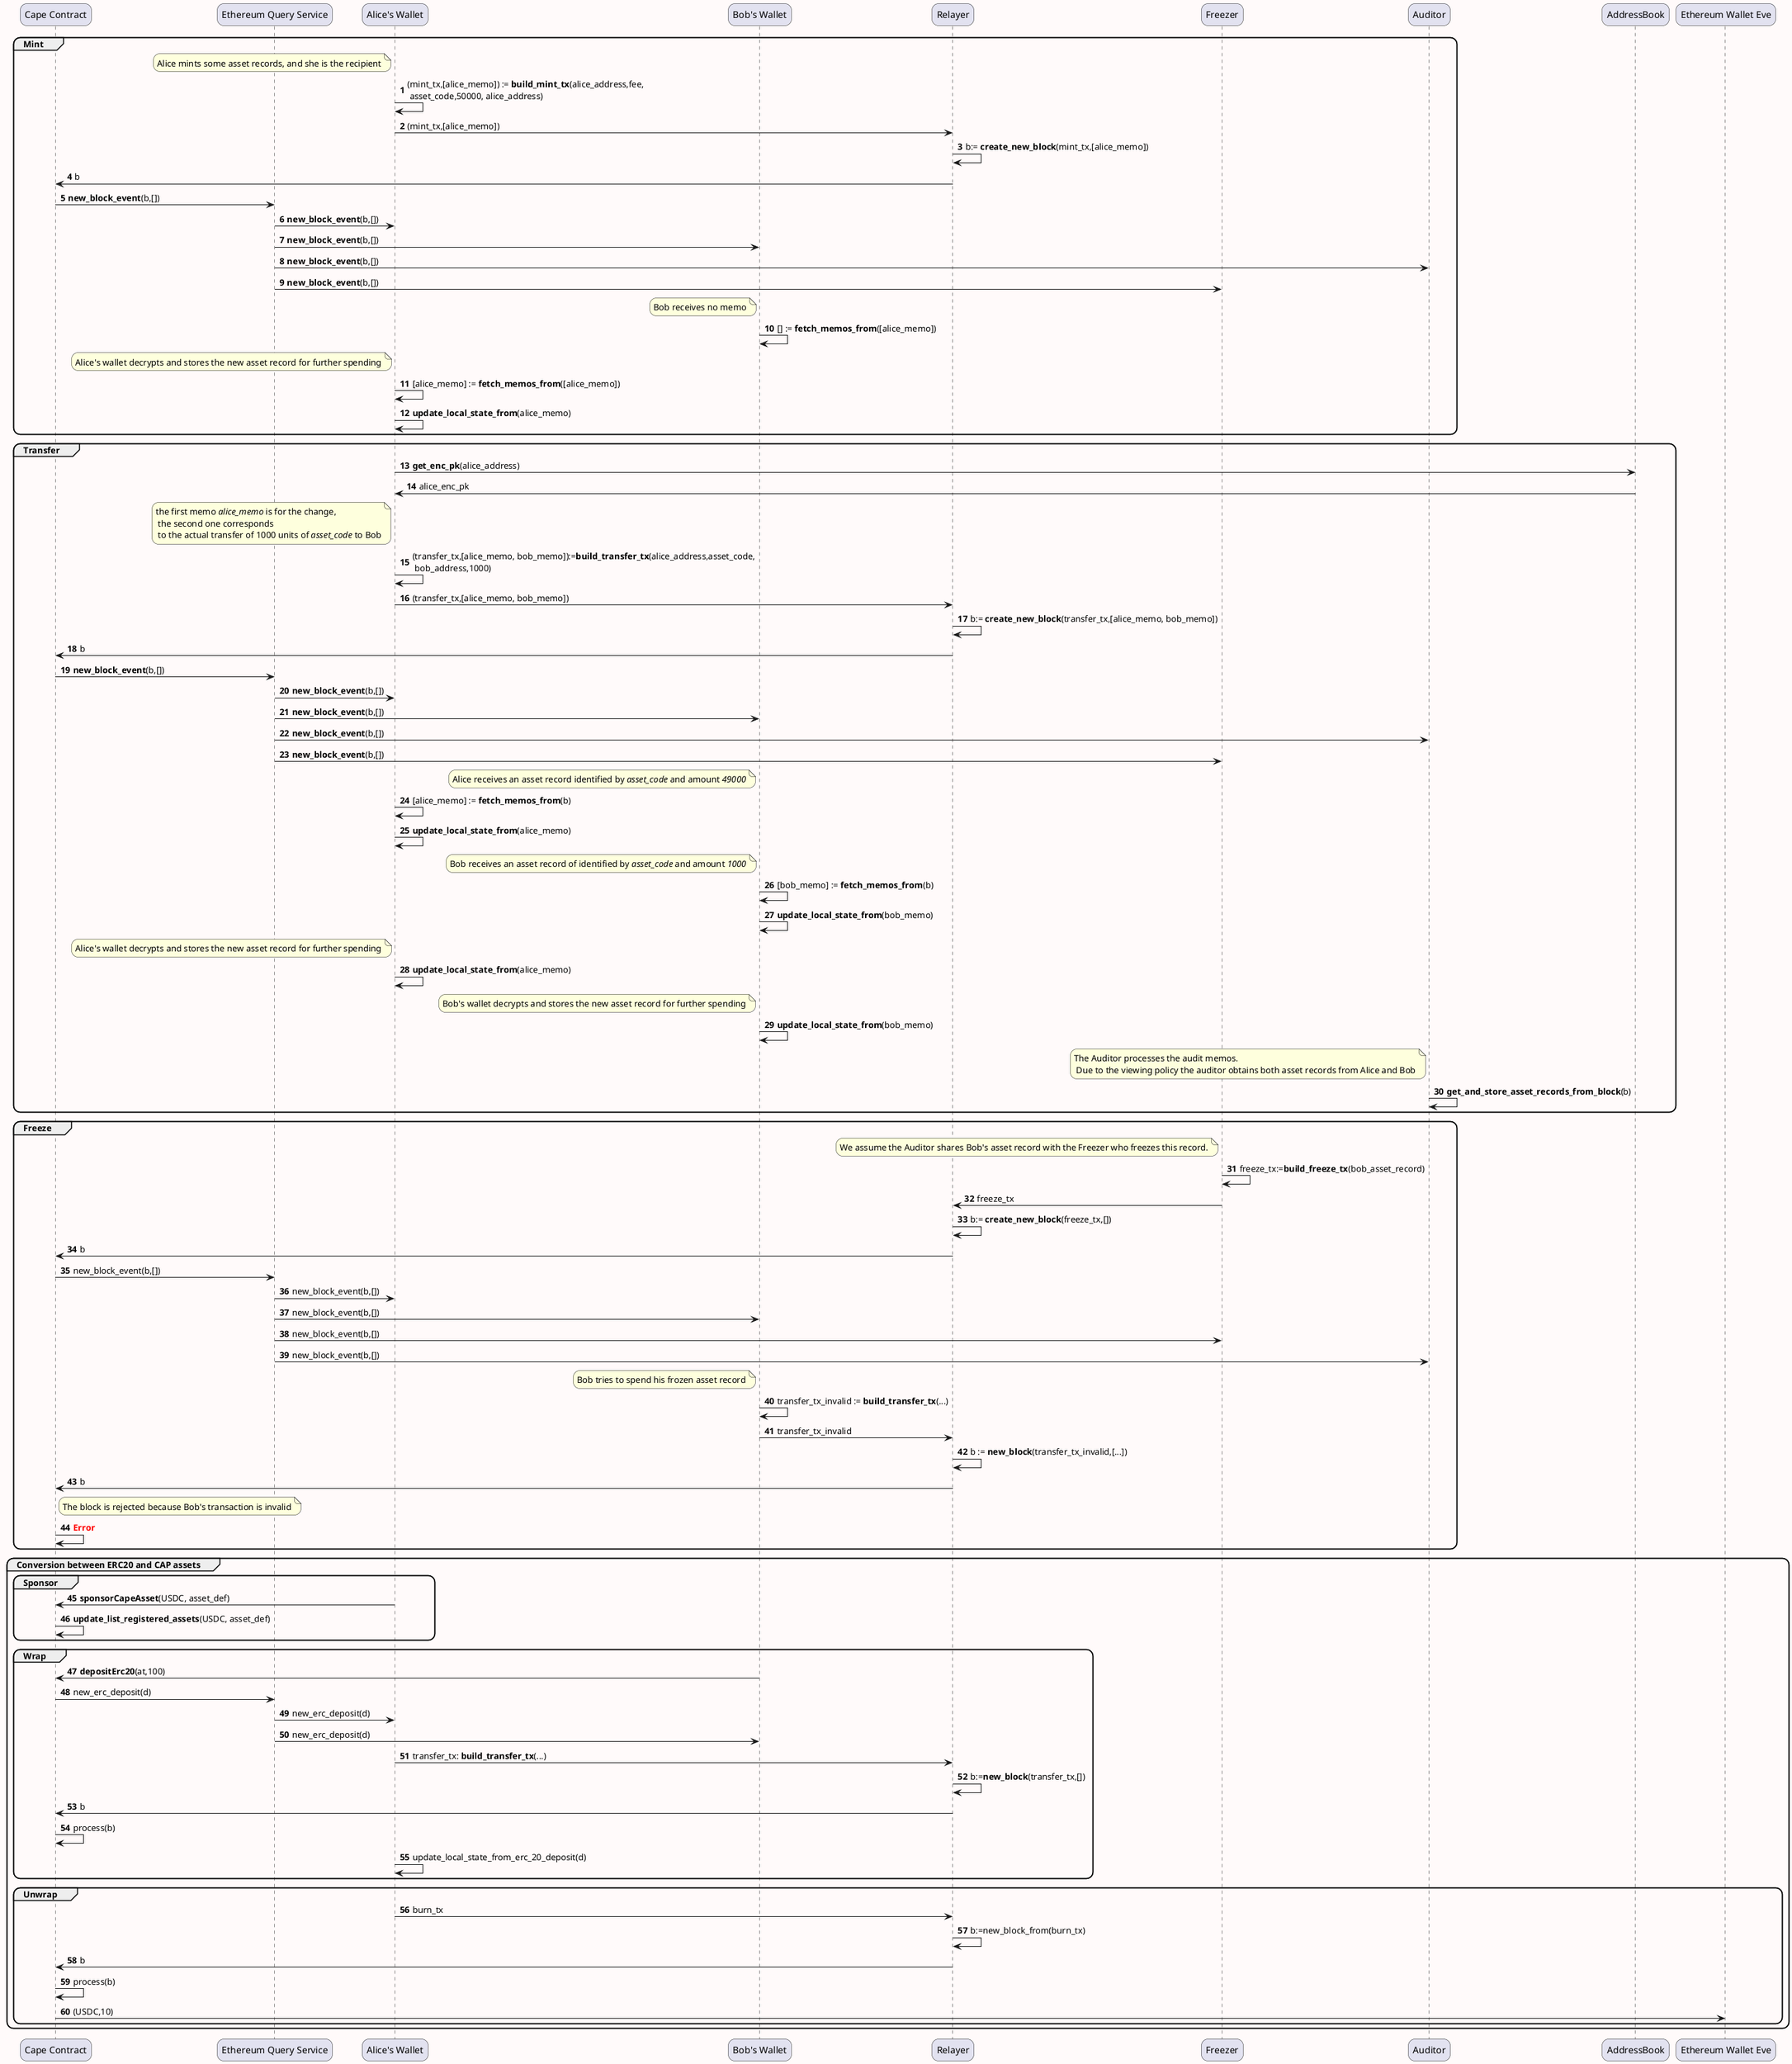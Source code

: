 @startuml
autonumber

skinparam roundcorner 20
skinparam backgroundColor Snow


participant "Cape Contract" as C
participant "Ethereum Query Service" as EQS
participant "Alice's Wallet" as W_A
participant "Bob's Wallet" as W_B
participant "Relayer" as R
participant "Freezer" as F
participant "Auditor" as A
participant "AddressBook" as AB
participant "Ethereum Wallet Eve" as ETH_WX

group Mint
    note left W_A: Alice mints some asset records, and she is the recipient
    W_A -> W_A: (mint_tx,[alice_memo]) := **build_mint_tx**(alice_address,fee, \n asset_code,50000, alice_address)
    W_A -> R: (mint_tx,[alice_memo])
    R -> R: b:= **create_new_block**(mint_tx,[alice_memo])
    R -> C: b
    C -> EQS: **new_block_event**(b,[])
    EQS -> W_A: **new_block_event**(b,[])
    EQS -> W_B: **new_block_event**(b,[])
    EQS -> A: **new_block_event**(b,[])
    EQS -> F: **new_block_event**(b,[])
    note left W_B: Bob receives no memo
    W_B -> W_B: [] := **fetch_memos_from**([alice_memo])
    note left W_A: Alice's wallet decrypts and stores the new asset record for further spending
    W_A -> W_A: [alice_memo] := **fetch_memos_from**([alice_memo])
    W_A -> W_A: **update_local_state_from**(alice_memo)
end group

group Transfer

    W_A -> AB: **get_enc_pk**(alice_address)
    AB -> W_A: alice_enc_pk
    note left W_A: the first memo <i>alice_memo</i> is for the change, \n the second one corresponds \n to the actual transfer of 1000 units of <i>asset_code</i> to Bob
    W_A -> W_A: (transfer_tx,[alice_memo, bob_memo]):=**build_transfer_tx**(alice_address,asset_code,\n bob_address,1000)
    W_A -> R: (transfer_tx,[alice_memo, bob_memo])
    R -> R: b:= **create_new_block**(transfer_tx,[alice_memo, bob_memo])
    R -> C: b
    C -> EQS: **new_block_event**(b,[])
    EQS -> W_A: **new_block_event**(b,[])
    EQS -> W_B: **new_block_event**(b,[])
    EQS -> A: **new_block_event**(b,[])
    EQS -> F: **new_block_event**(b,[])

    note left W_B: Alice receives an asset record identified by <i>asset_code</i> and amount <i>49000</i>
    W_A -> W_A: [alice_memo] := **fetch_memos_from**(b)
    W_A -> W_A: **update_local_state_from**(alice_memo)

    note left W_B: Bob receives an asset record of identified by <i>asset_code</i> and amount <i>1000</i>
    W_B -> W_B: [bob_memo] := **fetch_memos_from**(b)
    W_B -> W_B: **update_local_state_from**(bob_memo)

    note left W_A: Alice's wallet decrypts and stores the new asset record for further spending
    W_A -> W_A: **update_local_state_from**(alice_memo)

    note left W_B: Bob's wallet decrypts and stores the new asset record for further spending
    W_B -> W_B: **update_local_state_from**(bob_memo)

    note left A: The Auditor processes the audit memos. \n Due to the viewing policy the auditor obtains both asset records from Alice and Bob
    A -> A: **get_and_store_asset_records_from_block**(b)

end group

group Freeze

   note left F: We assume the Auditor shares Bob's asset record with the Freezer who freezes this record.

   F -> F: freeze_tx:=**build_freeze_tx**(bob_asset_record)
   F -> R: freeze_tx
   R -> R: b:= **create_new_block**(freeze_tx,[])
   R -> C: b
   C -> EQS: new_block_event(b,[])
   EQS -> W_A: new_block_event(b,[])
   EQS -> W_B: new_block_event(b,[])
   EQS -> F: new_block_event(b,[])
   EQS -> A: new_block_event(b,[])
   note left W_B: Bob tries to spend his frozen asset record
   W_B -> W_B: transfer_tx_invalid := **build_transfer_tx**(...)
   W_B -> R: transfer_tx_invalid
   R -> R: b := **new_block**(transfer_tx_invalid,[...])
   R -> C: b
   note right C: The block is rejected because Bob's transaction is invalid
   C -> C: <color:red>**Error**</color>

end group

group Conversion between ERC20 and CAP assets

    group Sponsor
        W_A -> C: **sponsorCapeAsset**(USDC, asset_def)
        C -> C: **update_list_registered_assets**(USDC, asset_def)
    end group

    group Wrap

        W_B -> C: **depositErc20**(at,100)
        C -> EQS: new_erc_deposit(d)
        EQS -> W_A: new_erc_deposit(d)
        EQS -> W_B: new_erc_deposit(d)
        W_A -> R: transfer_tx: **build_transfer_tx**(...)
        R -> R: b:=**new_block**(transfer_tx,[])
        R -> C: b
        C -> C: process(b)
        W_A -> W_A: update_local_state_from_erc_20_deposit(d)

    end group

    group Unwrap

        W_A -> R: burn_tx
        R -> R: b:=new_block_from(burn_tx)
        R -> C: b
        C -> C: process(b)
        C -> ETH_WX: (USDC,10)

    end group

end group

@enduml
